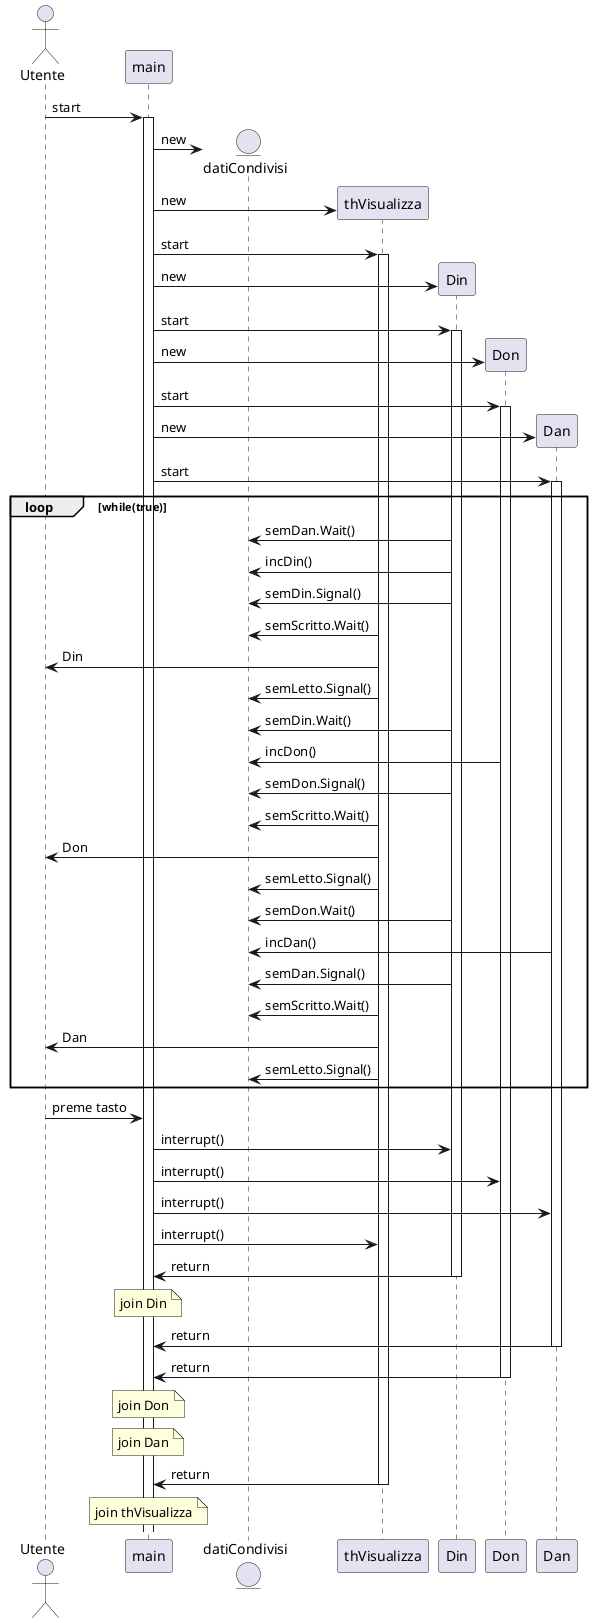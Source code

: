 @startuml Campane
actor Utente
participant main
entity datiCondivisi

Utente -> main ++ : start

main -> datiCondivisi ** : new
main -> thVisualizza ** : new
main -> thVisualizza ++ : start
main -> Din ** : new
main -> Din ++ : start
main -> Don ** : new
main -> Don ++ : start
main -> Dan ** : new
main -> Dan ++: start

loop while(true)
'Din -> datiCondivisi: semLetto.Wait()
'Din -> datiCondivisi: mutex.Wait()
Din -> datiCondivisi: semDan.Wait()
Din -> datiCondivisi: incDin()
Din -> datiCondivisi: semDin.Signal()
'Din -> datiCondivisi: mutex.Signal()
'Din -> datiCondivisi: semScritto.Signal()

thVisualizza -> datiCondivisi: semScritto.Wait()
thVisualizza -> Utente: Din
thVisualizza -> datiCondivisi: semLetto.Signal()

'Don -> datiCondivisi: semLetto.Wait()
'Don -> datiCondivisi: mutex.Wait()
Din -> datiCondivisi: semDin.Wait()
Don -> datiCondivisi: incDon()
Din -> datiCondivisi: semDon.Signal()
'Don -> datiCondivisi: mutex.Signal()
'Don -> datiCondivisi: semScritto.Signal()

thVisualizza -> datiCondivisi: semScritto.Wait()
thVisualizza -> Utente: Don
thVisualizza -> datiCondivisi: semLetto.Signal()

'Dan -> datiCondivisi: semLetto.Wait()
'Dan -> datiCondivisi: mutex.Wait()
Din -> datiCondivisi: semDon.Wait()
Dan -> datiCondivisi: incDan()
Din -> datiCondivisi: semDan.Signal()
'Dan -> datiCondivisi: mutex.Signal()
'Dan -> datiCondivisi: semScritto.Signal()

thVisualizza -> datiCondivisi: semScritto.Wait()
thVisualizza -> Utente: Dan
thVisualizza -> datiCondivisi: semLetto.Signal()
end

Utente -> main: preme tasto
main -> Din: interrupt()
main -> Don: interrupt()
main -> Dan: interrupt()
main -> thVisualizza: interrupt()

Din -> main --: return
note over main : join Din
Dan -> main --: return
Don -> main --: return
note over main : join Don
note over main : join Dan

thVisualizza -> main --: return
note over main : join thVisualizza
@enduml